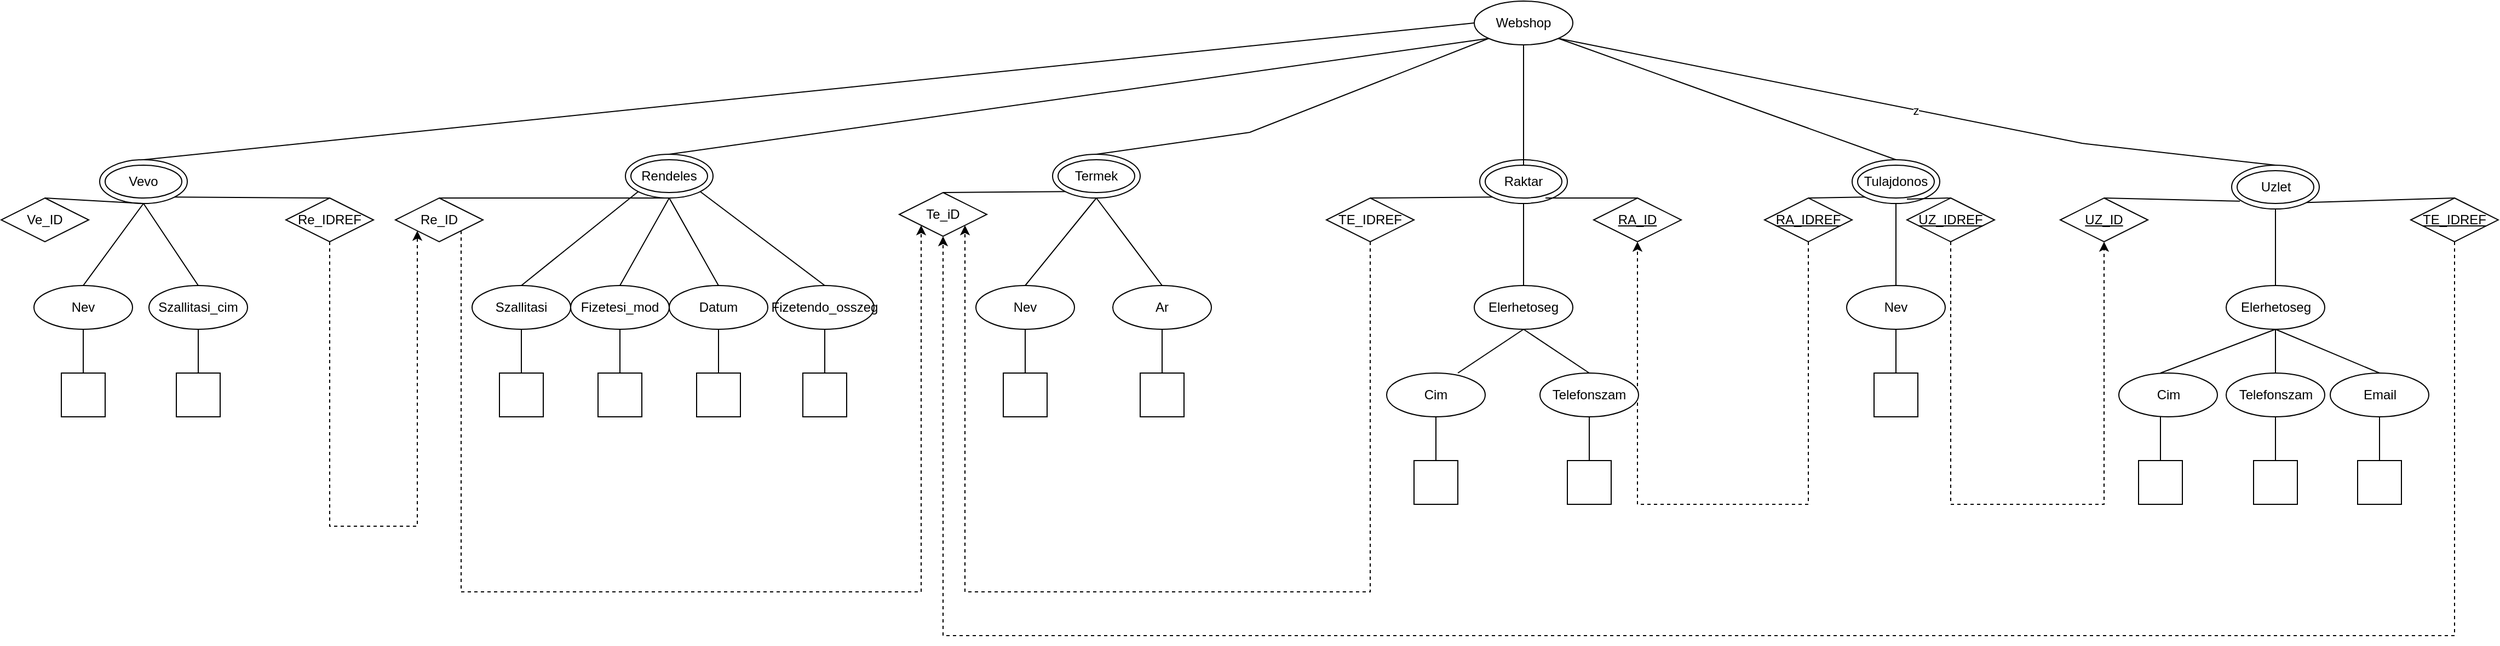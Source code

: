 <mxfile version="25.0.1">
  <diagram name="1 oldal" id="Tv3U_4zWf-zGqZZfBCC-">
    <mxGraphModel dx="2390" dy="1273" grid="0" gridSize="10" guides="1" tooltips="1" connect="1" arrows="1" fold="1" page="0" pageScale="1" pageWidth="827" pageHeight="1169" math="0" shadow="0">
      <root>
        <mxCell id="0" />
        <mxCell id="1" parent="0" />
        <mxCell id="eM4n2VtfUnzgoVNrNUNg-344" value="Webshop" style="ellipse;whiteSpace=wrap;html=1;" vertex="1" parent="1">
          <mxGeometry x="1465" y="20" width="90" height="40" as="geometry" />
        </mxCell>
        <mxCell id="eM4n2VtfUnzgoVNrNUNg-345" value="" style="ellipse;whiteSpace=wrap;html=1;" vertex="1" parent="1">
          <mxGeometry x="690" y="160" width="80" height="40" as="geometry" />
        </mxCell>
        <mxCell id="eM4n2VtfUnzgoVNrNUNg-346" value="" style="ellipse;whiteSpace=wrap;html=1;" vertex="1" parent="1">
          <mxGeometry x="1080" y="160" width="80" height="40" as="geometry" />
        </mxCell>
        <mxCell id="eM4n2VtfUnzgoVNrNUNg-347" value="" style="ellipse;whiteSpace=wrap;html=1;" vertex="1" parent="1">
          <mxGeometry x="1810" y="165" width="80" height="40" as="geometry" />
        </mxCell>
        <mxCell id="eM4n2VtfUnzgoVNrNUNg-348" value="" style="ellipse;whiteSpace=wrap;html=1;" vertex="1" parent="1">
          <mxGeometry x="2156.5" y="170" width="80" height="40" as="geometry" />
        </mxCell>
        <mxCell id="eM4n2VtfUnzgoVNrNUNg-350" value="" style="ellipse;whiteSpace=wrap;html=1;" vertex="1" parent="1">
          <mxGeometry x="210" y="165" width="80" height="40" as="geometry" />
        </mxCell>
        <mxCell id="eM4n2VtfUnzgoVNrNUNg-351" value="" style="endArrow=none;html=1;rounded=0;entryX=0;entryY=1;entryDx=0;entryDy=0;exitX=0.5;exitY=0;exitDx=0;exitDy=0;" edge="1" parent="1" source="eM4n2VtfUnzgoVNrNUNg-345" target="eM4n2VtfUnzgoVNrNUNg-344">
          <mxGeometry width="50" height="50" relative="1" as="geometry">
            <mxPoint x="1565" y="250" as="sourcePoint" />
            <mxPoint x="1615" y="200" as="targetPoint" />
          </mxGeometry>
        </mxCell>
        <mxCell id="eM4n2VtfUnzgoVNrNUNg-352" value="" style="endArrow=none;html=1;rounded=0;entryX=0;entryY=1;entryDx=0;entryDy=0;exitX=0.5;exitY=0;exitDx=0;exitDy=0;" edge="1" parent="1" source="eM4n2VtfUnzgoVNrNUNg-346" target="eM4n2VtfUnzgoVNrNUNg-344">
          <mxGeometry width="50" height="50" relative="1" as="geometry">
            <mxPoint x="1020" y="170" as="sourcePoint" />
            <mxPoint x="1475" y="50.0" as="targetPoint" />
            <Array as="points">
              <mxPoint x="1260" y="140" />
            </Array>
          </mxGeometry>
        </mxCell>
        <mxCell id="eM4n2VtfUnzgoVNrNUNg-353" value="" style="endArrow=none;html=1;rounded=0;entryX=1;entryY=1;entryDx=0;entryDy=0;exitX=0.5;exitY=0;exitDx=0;exitDy=0;" edge="1" parent="1" source="eM4n2VtfUnzgoVNrNUNg-347" target="eM4n2VtfUnzgoVNrNUNg-344">
          <mxGeometry width="50" height="50" relative="1" as="geometry">
            <mxPoint x="1220" y="170" as="sourcePoint" />
            <mxPoint x="1520" y="70.0" as="targetPoint" />
          </mxGeometry>
        </mxCell>
        <mxCell id="eM4n2VtfUnzgoVNrNUNg-354" value="z" style="endArrow=none;html=1;rounded=0;exitX=0.5;exitY=0;exitDx=0;exitDy=0;entryX=1;entryY=1;entryDx=0;entryDy=0;" edge="1" parent="1" source="eM4n2VtfUnzgoVNrNUNg-348" target="eM4n2VtfUnzgoVNrNUNg-344">
          <mxGeometry width="50" height="50" relative="1" as="geometry">
            <mxPoint x="1420" y="170" as="sourcePoint" />
            <mxPoint x="1510" y="60" as="targetPoint" />
            <Array as="points">
              <mxPoint x="2020" y="150" />
            </Array>
          </mxGeometry>
        </mxCell>
        <mxCell id="eM4n2VtfUnzgoVNrNUNg-356" value="" style="endArrow=none;html=1;rounded=0;entryX=0;entryY=0.5;entryDx=0;entryDy=0;exitX=0.5;exitY=0;exitDx=0;exitDy=0;" edge="1" parent="1" source="eM4n2VtfUnzgoVNrNUNg-350" target="eM4n2VtfUnzgoVNrNUNg-344">
          <mxGeometry width="50" height="50" relative="1" as="geometry">
            <mxPoint x="1020" y="170" as="sourcePoint" />
            <mxPoint x="1475" y="50.0" as="targetPoint" />
          </mxGeometry>
        </mxCell>
        <mxCell id="eM4n2VtfUnzgoVNrNUNg-357" value="Rendeles" style="ellipse;whiteSpace=wrap;html=1;" vertex="1" parent="1">
          <mxGeometry x="695" y="165" width="70" height="30" as="geometry" />
        </mxCell>
        <mxCell id="eM4n2VtfUnzgoVNrNUNg-358" value="Termek" style="ellipse;whiteSpace=wrap;html=1;" vertex="1" parent="1">
          <mxGeometry x="1085" y="165" width="70" height="30" as="geometry" />
        </mxCell>
        <mxCell id="eM4n2VtfUnzgoVNrNUNg-359" value="Tulajdonos" style="ellipse;whiteSpace=wrap;html=1;" vertex="1" parent="1">
          <mxGeometry x="1815" y="170" width="70" height="30" as="geometry" />
        </mxCell>
        <mxCell id="eM4n2VtfUnzgoVNrNUNg-360" value="Uzlet" style="ellipse;whiteSpace=wrap;html=1;" vertex="1" parent="1">
          <mxGeometry x="2161.5" y="175" width="70" height="30" as="geometry" />
        </mxCell>
        <mxCell id="eM4n2VtfUnzgoVNrNUNg-362" value="Vevo" style="ellipse;whiteSpace=wrap;html=1;" vertex="1" parent="1">
          <mxGeometry x="215" y="170" width="70" height="30" as="geometry" />
        </mxCell>
        <mxCell id="eM4n2VtfUnzgoVNrNUNg-363" value="Datum" style="ellipse;whiteSpace=wrap;html=1;" vertex="1" parent="1">
          <mxGeometry x="730" y="280" width="90" height="40" as="geometry" />
        </mxCell>
        <mxCell id="eM4n2VtfUnzgoVNrNUNg-366" value="Nev" style="ellipse;whiteSpace=wrap;html=1;" vertex="1" parent="1">
          <mxGeometry x="1805" y="280" width="90" height="40" as="geometry" />
        </mxCell>
        <mxCell id="eM4n2VtfUnzgoVNrNUNg-367" value="Nev" style="ellipse;whiteSpace=wrap;html=1;" vertex="1" parent="1">
          <mxGeometry x="1010" y="280" width="90" height="40" as="geometry" />
        </mxCell>
        <mxCell id="eM4n2VtfUnzgoVNrNUNg-521" style="edgeStyle=orthogonalEdgeStyle;rounded=0;orthogonalLoop=1;jettySize=auto;html=1;exitX=0.5;exitY=1;exitDx=0;exitDy=0;entryX=0.5;entryY=1;entryDx=0;entryDy=0;dashed=1;" edge="1" parent="1" source="eM4n2VtfUnzgoVNrNUNg-371" target="eM4n2VtfUnzgoVNrNUNg-516">
          <mxGeometry relative="1" as="geometry">
            <Array as="points">
              <mxPoint x="1770" y="480" />
              <mxPoint x="1614" y="480" />
            </Array>
          </mxGeometry>
        </mxCell>
        <mxCell id="eM4n2VtfUnzgoVNrNUNg-371" value="RA_IDREF" style="rhombus;whiteSpace=wrap;html=1;fontStyle=4" vertex="1" parent="1">
          <mxGeometry x="1730" y="200" width="80" height="40" as="geometry" />
        </mxCell>
        <mxCell id="eM4n2VtfUnzgoVNrNUNg-374" value="Te_iD" style="rhombus;whiteSpace=wrap;html=1;" vertex="1" parent="1">
          <mxGeometry x="940" y="195" width="80" height="40" as="geometry" />
        </mxCell>
        <mxCell id="eM4n2VtfUnzgoVNrNUNg-377" value="Nev" style="ellipse;whiteSpace=wrap;html=1;" vertex="1" parent="1">
          <mxGeometry x="150" y="280" width="90" height="40" as="geometry" />
        </mxCell>
        <mxCell id="eM4n2VtfUnzgoVNrNUNg-378" value="Szallitasi_cim" style="ellipse;whiteSpace=wrap;html=1;" vertex="1" parent="1">
          <mxGeometry x="255" y="280" width="90" height="40" as="geometry" />
        </mxCell>
        <mxCell id="eM4n2VtfUnzgoVNrNUNg-382" value="" style="endArrow=none;html=1;rounded=0;comic=0;sketch=0;strokeColor=default;jumpStyle=none;entryX=0.5;entryY=1;entryDx=0;entryDy=0;exitX=0.5;exitY=0;exitDx=0;exitDy=0;" edge="1" parent="1" source="eM4n2VtfUnzgoVNrNUNg-363" target="eM4n2VtfUnzgoVNrNUNg-345">
          <mxGeometry width="50" height="50" relative="1" as="geometry">
            <mxPoint x="1485" y="497.5" as="sourcePoint" />
            <mxPoint x="1535" y="447.5" as="targetPoint" />
          </mxGeometry>
        </mxCell>
        <mxCell id="eM4n2VtfUnzgoVNrNUNg-383" value="" style="endArrow=none;html=1;rounded=0;comic=0;sketch=0;strokeColor=default;jumpStyle=none;entryX=0.5;entryY=1;entryDx=0;entryDy=0;exitX=0.5;exitY=0;exitDx=0;exitDy=0;" edge="1" parent="1" source="eM4n2VtfUnzgoVNrNUNg-367" target="eM4n2VtfUnzgoVNrNUNg-346">
          <mxGeometry width="50" height="50" relative="1" as="geometry">
            <mxPoint x="1550" y="490" as="sourcePoint" />
            <mxPoint x="1600" y="440" as="targetPoint" />
          </mxGeometry>
        </mxCell>
        <mxCell id="eM4n2VtfUnzgoVNrNUNg-384" value="" style="endArrow=none;html=1;rounded=0;comic=0;sketch=0;strokeColor=default;jumpStyle=none;entryX=0.5;entryY=1;entryDx=0;entryDy=0;exitX=0.5;exitY=0;exitDx=0;exitDy=0;" edge="1" parent="1" source="eM4n2VtfUnzgoVNrNUNg-366" target="eM4n2VtfUnzgoVNrNUNg-347">
          <mxGeometry width="50" height="50" relative="1" as="geometry">
            <mxPoint x="1965" y="490" as="sourcePoint" />
            <mxPoint x="2015" y="440" as="targetPoint" />
          </mxGeometry>
        </mxCell>
        <mxCell id="eM4n2VtfUnzgoVNrNUNg-391" value="" style="endArrow=none;html=1;rounded=0;comic=0;sketch=0;strokeColor=default;jumpStyle=none;exitX=0.5;exitY=0;exitDx=0;exitDy=0;entryX=0.5;entryY=1;entryDx=0;entryDy=0;" edge="1" parent="1" source="eM4n2VtfUnzgoVNrNUNg-377" target="eM4n2VtfUnzgoVNrNUNg-350">
          <mxGeometry width="50" height="50" relative="1" as="geometry">
            <mxPoint x="-235" y="317.5" as="sourcePoint" />
            <mxPoint x="-210" y="237.5" as="targetPoint" />
          </mxGeometry>
        </mxCell>
        <mxCell id="eM4n2VtfUnzgoVNrNUNg-392" value="" style="endArrow=none;html=1;rounded=0;comic=0;sketch=0;strokeColor=default;jumpStyle=none;exitX=0.5;exitY=0;exitDx=0;exitDy=0;entryX=0.5;entryY=1;entryDx=0;entryDy=0;" edge="1" parent="1" source="eM4n2VtfUnzgoVNrNUNg-378" target="eM4n2VtfUnzgoVNrNUNg-350">
          <mxGeometry width="50" height="50" relative="1" as="geometry">
            <mxPoint x="-225" y="327.5" as="sourcePoint" />
            <mxPoint x="310" y="137.5" as="targetPoint" />
          </mxGeometry>
        </mxCell>
        <mxCell id="eM4n2VtfUnzgoVNrNUNg-403" value="" style="endArrow=none;html=1;rounded=0;comic=0;sketch=0;strokeColor=default;jumpStyle=none;entryX=0;entryY=1;entryDx=0;entryDy=0;exitX=0.5;exitY=0;exitDx=0;exitDy=0;" edge="1" parent="1" source="eM4n2VtfUnzgoVNrNUNg-371" target="eM4n2VtfUnzgoVNrNUNg-347">
          <mxGeometry width="50" height="50" relative="1" as="geometry">
            <mxPoint x="1815" y="170" as="sourcePoint" />
            <mxPoint x="1735" y="210" as="targetPoint" />
          </mxGeometry>
        </mxCell>
        <mxCell id="eM4n2VtfUnzgoVNrNUNg-404" value="" style="endArrow=none;html=1;rounded=0;comic=0;sketch=0;strokeColor=default;jumpStyle=none;exitX=0.5;exitY=0;exitDx=0;exitDy=0;entryX=0.037;entryY=0.931;entryDx=0;entryDy=0;entryPerimeter=0;" edge="1" parent="1" source="eM4n2VtfUnzgoVNrNUNg-496" target="eM4n2VtfUnzgoVNrNUNg-360">
          <mxGeometry width="50" height="50" relative="1" as="geometry">
            <mxPoint x="2140" y="240" as="sourcePoint" />
            <mxPoint x="1800" y="247.5" as="targetPoint" />
          </mxGeometry>
        </mxCell>
        <mxCell id="eM4n2VtfUnzgoVNrNUNg-513" style="edgeStyle=orthogonalEdgeStyle;rounded=0;orthogonalLoop=1;jettySize=auto;html=1;exitX=0.5;exitY=1;exitDx=0;exitDy=0;entryX=0;entryY=1;entryDx=0;entryDy=0;dashed=1;" edge="1" parent="1" source="eM4n2VtfUnzgoVNrNUNg-407" target="eM4n2VtfUnzgoVNrNUNg-512">
          <mxGeometry relative="1" as="geometry">
            <Array as="points">
              <mxPoint x="420" y="500" />
              <mxPoint x="500" y="500" />
            </Array>
          </mxGeometry>
        </mxCell>
        <mxCell id="eM4n2VtfUnzgoVNrNUNg-407" value="Re_IDREF" style="rhombus;whiteSpace=wrap;html=1;" vertex="1" parent="1">
          <mxGeometry x="380" y="200" width="80" height="40" as="geometry" />
        </mxCell>
        <mxCell id="eM4n2VtfUnzgoVNrNUNg-408" value="" style="endArrow=none;html=1;rounded=0;comic=0;sketch=0;strokeColor=default;jumpStyle=none;entryX=0.5;entryY=0;entryDx=0;entryDy=0;exitX=0;exitY=1;exitDx=0;exitDy=0;" edge="1" parent="1" source="eM4n2VtfUnzgoVNrNUNg-346" target="eM4n2VtfUnzgoVNrNUNg-374">
          <mxGeometry width="50" height="50" relative="1" as="geometry">
            <mxPoint x="1130" y="220" as="sourcePoint" />
            <mxPoint x="1160" y="210" as="targetPoint" />
          </mxGeometry>
        </mxCell>
        <mxCell id="eM4n2VtfUnzgoVNrNUNg-409" value="" style="endArrow=none;html=1;rounded=0;comic=0;sketch=0;strokeColor=default;jumpStyle=none;entryX=1;entryY=1;entryDx=0;entryDy=0;exitX=0.5;exitY=0;exitDx=0;exitDy=0;" edge="1" parent="1" source="eM4n2VtfUnzgoVNrNUNg-407" target="eM4n2VtfUnzgoVNrNUNg-350">
          <mxGeometry width="50" height="50" relative="1" as="geometry">
            <mxPoint x="330" y="367.5" as="sourcePoint" />
            <mxPoint x="-830" y="377.5" as="targetPoint" />
          </mxGeometry>
        </mxCell>
        <mxCell id="eM4n2VtfUnzgoVNrNUNg-414" value="" style="endArrow=none;html=1;rounded=0;entryX=0.5;entryY=1;entryDx=0;entryDy=0;exitX=0.5;exitY=0;exitDx=0;exitDy=0;" edge="1" parent="1" source="eM4n2VtfUnzgoVNrNUNg-415" target="eM4n2VtfUnzgoVNrNUNg-377">
          <mxGeometry width="50" height="50" relative="1" as="geometry">
            <mxPoint x="150" y="327.5" as="sourcePoint" />
            <mxPoint x="180" y="317.5" as="targetPoint" />
          </mxGeometry>
        </mxCell>
        <mxCell id="eM4n2VtfUnzgoVNrNUNg-415" value="" style="whiteSpace=wrap;html=1;aspect=fixed;" vertex="1" parent="1">
          <mxGeometry x="175" y="360" width="40" height="40" as="geometry" />
        </mxCell>
        <mxCell id="eM4n2VtfUnzgoVNrNUNg-418" value="" style="endArrow=none;html=1;rounded=0;entryX=0.5;entryY=1;entryDx=0;entryDy=0;exitX=0.5;exitY=0;exitDx=0;exitDy=0;" edge="1" parent="1" source="eM4n2VtfUnzgoVNrNUNg-419" target="eM4n2VtfUnzgoVNrNUNg-378">
          <mxGeometry width="50" height="50" relative="1" as="geometry">
            <mxPoint x="355" y="337.5" as="sourcePoint" />
            <mxPoint x="380" y="317.5" as="targetPoint" />
          </mxGeometry>
        </mxCell>
        <mxCell id="eM4n2VtfUnzgoVNrNUNg-419" value="" style="whiteSpace=wrap;html=1;aspect=fixed;" vertex="1" parent="1">
          <mxGeometry x="280" y="360" width="40" height="40" as="geometry" />
        </mxCell>
        <mxCell id="eM4n2VtfUnzgoVNrNUNg-420" value="" style="endArrow=none;html=1;rounded=0;entryX=0.5;entryY=1;entryDx=0;entryDy=0;exitX=0.5;exitY=0;exitDx=0;exitDy=0;" edge="1" parent="1" source="eM4n2VtfUnzgoVNrNUNg-421" target="eM4n2VtfUnzgoVNrNUNg-363">
          <mxGeometry width="50" height="50" relative="1" as="geometry">
            <mxPoint x="715" y="382.5" as="sourcePoint" />
            <mxPoint x="740" y="362.5" as="targetPoint" />
          </mxGeometry>
        </mxCell>
        <mxCell id="eM4n2VtfUnzgoVNrNUNg-421" value="" style="whiteSpace=wrap;html=1;aspect=fixed;" vertex="1" parent="1">
          <mxGeometry x="755" y="360" width="40" height="40" as="geometry" />
        </mxCell>
        <mxCell id="eM4n2VtfUnzgoVNrNUNg-422" value="" style="endArrow=none;html=1;rounded=0;entryX=0.5;entryY=1;entryDx=0;entryDy=0;exitX=0.5;exitY=0;exitDx=0;exitDy=0;" edge="1" parent="1" source="eM4n2VtfUnzgoVNrNUNg-423" target="eM4n2VtfUnzgoVNrNUNg-367">
          <mxGeometry width="50" height="50" relative="1" as="geometry">
            <mxPoint x="1035" y="395" as="sourcePoint" />
            <mxPoint x="1060" y="375" as="targetPoint" />
          </mxGeometry>
        </mxCell>
        <mxCell id="eM4n2VtfUnzgoVNrNUNg-423" value="" style="whiteSpace=wrap;html=1;aspect=fixed;" vertex="1" parent="1">
          <mxGeometry x="1035" y="360" width="40" height="40" as="geometry" />
        </mxCell>
        <mxCell id="eM4n2VtfUnzgoVNrNUNg-424" value="" style="endArrow=none;html=1;rounded=0;entryX=0.5;entryY=1;entryDx=0;entryDy=0;exitX=0.5;exitY=0;exitDx=0;exitDy=0;" edge="1" parent="1" source="eM4n2VtfUnzgoVNrNUNg-425" target="eM4n2VtfUnzgoVNrNUNg-366">
          <mxGeometry width="50" height="50" relative="1" as="geometry">
            <mxPoint x="1840" y="407.5" as="sourcePoint" />
            <mxPoint x="1865" y="387.5" as="targetPoint" />
          </mxGeometry>
        </mxCell>
        <mxCell id="eM4n2VtfUnzgoVNrNUNg-425" value="" style="whiteSpace=wrap;html=1;aspect=fixed;" vertex="1" parent="1">
          <mxGeometry x="1830" y="360" width="40" height="40" as="geometry" />
        </mxCell>
        <mxCell id="eM4n2VtfUnzgoVNrNUNg-442" value="" style="ellipse;whiteSpace=wrap;html=1;" vertex="1" parent="1">
          <mxGeometry x="1470" y="165" width="80" height="40" as="geometry" />
        </mxCell>
        <mxCell id="eM4n2VtfUnzgoVNrNUNg-443" value="Raktar" style="ellipse;whiteSpace=wrap;html=1;" vertex="1" parent="1">
          <mxGeometry x="1475" y="170" width="70" height="30" as="geometry" />
        </mxCell>
        <mxCell id="eM4n2VtfUnzgoVNrNUNg-531" style="edgeStyle=orthogonalEdgeStyle;rounded=0;orthogonalLoop=1;jettySize=auto;html=1;exitX=0.5;exitY=1;exitDx=0;exitDy=0;entryX=1;entryY=1;entryDx=0;entryDy=0;dashed=1;" edge="1" parent="1" source="eM4n2VtfUnzgoVNrNUNg-445" target="eM4n2VtfUnzgoVNrNUNg-374">
          <mxGeometry relative="1" as="geometry">
            <Array as="points">
              <mxPoint x="1370" y="560" />
              <mxPoint x="1000" y="560" />
            </Array>
          </mxGeometry>
        </mxCell>
        <mxCell id="eM4n2VtfUnzgoVNrNUNg-445" value="TE_IDREF" style="rhombus;whiteSpace=wrap;html=1;" vertex="1" parent="1">
          <mxGeometry x="1330" y="200" width="80" height="40" as="geometry" />
        </mxCell>
        <mxCell id="eM4n2VtfUnzgoVNrNUNg-446" value="" style="endArrow=none;html=1;rounded=0;entryX=0.786;entryY=1;entryDx=0;entryDy=0;exitX=0.5;exitY=0;exitDx=0;exitDy=0;exitPerimeter=0;entryPerimeter=0;" edge="1" parent="1" source="eM4n2VtfUnzgoVNrNUNg-516" target="eM4n2VtfUnzgoVNrNUNg-443">
          <mxGeometry width="50" height="50" relative="1" as="geometry">
            <mxPoint x="1614" y="195" as="sourcePoint" />
            <mxPoint x="1430" y="422.5" as="targetPoint" />
          </mxGeometry>
        </mxCell>
        <mxCell id="eM4n2VtfUnzgoVNrNUNg-447" value="" style="endArrow=none;html=1;rounded=0;entryX=0;entryY=1;entryDx=0;entryDy=0;exitX=0.5;exitY=0;exitDx=0;exitDy=0;" edge="1" parent="1" source="eM4n2VtfUnzgoVNrNUNg-445" target="eM4n2VtfUnzgoVNrNUNg-442">
          <mxGeometry width="50" height="50" relative="1" as="geometry">
            <mxPoint x="1380" y="472.5" as="sourcePoint" />
            <mxPoint x="1430" y="422.5" as="targetPoint" />
          </mxGeometry>
        </mxCell>
        <mxCell id="eM4n2VtfUnzgoVNrNUNg-448" value="" style="endArrow=none;html=1;rounded=0;entryX=0.5;entryY=1;entryDx=0;entryDy=0;exitX=0.5;exitY=0;exitDx=0;exitDy=0;" edge="1" parent="1" source="eM4n2VtfUnzgoVNrNUNg-443" target="eM4n2VtfUnzgoVNrNUNg-344">
          <mxGeometry width="50" height="50" relative="1" as="geometry">
            <mxPoint x="1380" y="470" as="sourcePoint" />
            <mxPoint x="1430" y="420" as="targetPoint" />
          </mxGeometry>
        </mxCell>
        <mxCell id="eM4n2VtfUnzgoVNrNUNg-458" value="Fizetesi_mod" style="ellipse;whiteSpace=wrap;html=1;" vertex="1" parent="1">
          <mxGeometry x="640" y="280" width="90" height="40" as="geometry" />
        </mxCell>
        <mxCell id="eM4n2VtfUnzgoVNrNUNg-459" value="" style="endArrow=none;html=1;rounded=0;entryX=0.5;entryY=1;entryDx=0;entryDy=0;exitX=0.5;exitY=0;exitDx=0;exitDy=0;" edge="1" source="eM4n2VtfUnzgoVNrNUNg-460" target="eM4n2VtfUnzgoVNrNUNg-458" parent="1">
          <mxGeometry width="50" height="50" relative="1" as="geometry">
            <mxPoint x="615" y="365" as="sourcePoint" />
            <mxPoint x="640" y="345" as="targetPoint" />
          </mxGeometry>
        </mxCell>
        <mxCell id="eM4n2VtfUnzgoVNrNUNg-460" value="" style="whiteSpace=wrap;html=1;aspect=fixed;" vertex="1" parent="1">
          <mxGeometry x="665" y="360" width="40" height="40" as="geometry" />
        </mxCell>
        <mxCell id="eM4n2VtfUnzgoVNrNUNg-462" value="" style="endArrow=none;html=1;rounded=0;entryX=0.5;entryY=1;entryDx=0;entryDy=0;exitX=0.5;exitY=0;exitDx=0;exitDy=0;" edge="1" source="eM4n2VtfUnzgoVNrNUNg-463" target="eM4n2VtfUnzgoVNrNUNg-464" parent="1">
          <mxGeometry width="50" height="50" relative="1" as="geometry">
            <mxPoint x="1190" y="390" as="sourcePoint" />
            <mxPoint x="1215" y="370" as="targetPoint" />
          </mxGeometry>
        </mxCell>
        <mxCell id="eM4n2VtfUnzgoVNrNUNg-501" style="edgeStyle=orthogonalEdgeStyle;rounded=0;orthogonalLoop=1;jettySize=auto;html=1;exitX=0.5;exitY=1;exitDx=0;exitDy=0;" edge="1" parent="1" source="eM4n2VtfUnzgoVNrNUNg-463">
          <mxGeometry relative="1" as="geometry">
            <mxPoint x="1180" y="390" as="targetPoint" />
          </mxGeometry>
        </mxCell>
        <mxCell id="eM4n2VtfUnzgoVNrNUNg-463" value="" style="whiteSpace=wrap;html=1;aspect=fixed;" vertex="1" parent="1">
          <mxGeometry x="1160" y="360" width="40" height="40" as="geometry" />
        </mxCell>
        <mxCell id="eM4n2VtfUnzgoVNrNUNg-464" value="Ar" style="ellipse;whiteSpace=wrap;html=1;" vertex="1" parent="1">
          <mxGeometry x="1135" y="280" width="90" height="40" as="geometry" />
        </mxCell>
        <mxCell id="eM4n2VtfUnzgoVNrNUNg-465" value="Szallitasi" style="ellipse;whiteSpace=wrap;html=1;" vertex="1" parent="1">
          <mxGeometry x="550" y="280" width="90" height="40" as="geometry" />
        </mxCell>
        <mxCell id="eM4n2VtfUnzgoVNrNUNg-466" value="" style="endArrow=none;html=1;rounded=0;entryX=0.5;entryY=1;entryDx=0;entryDy=0;exitX=0.5;exitY=0;exitDx=0;exitDy=0;" edge="1" source="eM4n2VtfUnzgoVNrNUNg-467" target="eM4n2VtfUnzgoVNrNUNg-465" parent="1">
          <mxGeometry width="50" height="50" relative="1" as="geometry">
            <mxPoint x="515" y="375" as="sourcePoint" />
            <mxPoint x="540" y="355" as="targetPoint" />
          </mxGeometry>
        </mxCell>
        <mxCell id="eM4n2VtfUnzgoVNrNUNg-467" value="" style="whiteSpace=wrap;html=1;aspect=fixed;" vertex="1" parent="1">
          <mxGeometry x="575" y="360" width="40" height="40" as="geometry" />
        </mxCell>
        <mxCell id="eM4n2VtfUnzgoVNrNUNg-468" value="Fizetendo_osszeg" style="ellipse;whiteSpace=wrap;html=1;" vertex="1" parent="1">
          <mxGeometry x="827" y="280" width="90" height="40" as="geometry" />
        </mxCell>
        <mxCell id="eM4n2VtfUnzgoVNrNUNg-469" value="" style="endArrow=none;html=1;rounded=0;entryX=0.5;entryY=1;entryDx=0;entryDy=0;exitX=0.5;exitY=0;exitDx=0;exitDy=0;" edge="1" source="eM4n2VtfUnzgoVNrNUNg-470" target="eM4n2VtfUnzgoVNrNUNg-468" parent="1">
          <mxGeometry width="50" height="50" relative="1" as="geometry">
            <mxPoint x="635" y="185" as="sourcePoint" />
            <mxPoint x="660" y="165" as="targetPoint" />
          </mxGeometry>
        </mxCell>
        <mxCell id="eM4n2VtfUnzgoVNrNUNg-470" value="" style="whiteSpace=wrap;html=1;aspect=fixed;" vertex="1" parent="1">
          <mxGeometry x="852" y="360" width="40" height="40" as="geometry" />
        </mxCell>
        <mxCell id="eM4n2VtfUnzgoVNrNUNg-474" value="" style="whiteSpace=wrap;html=1;aspect=fixed;" vertex="1" parent="1">
          <mxGeometry x="1410" y="440" width="40" height="40" as="geometry" />
        </mxCell>
        <mxCell id="eM4n2VtfUnzgoVNrNUNg-475" value="Cim" style="ellipse;whiteSpace=wrap;html=1;" vertex="1" parent="1">
          <mxGeometry x="1385" y="360" width="90" height="40" as="geometry" />
        </mxCell>
        <mxCell id="eM4n2VtfUnzgoVNrNUNg-476" value="" style="endArrow=none;html=1;rounded=0;comic=0;sketch=0;strokeColor=default;jumpStyle=none;exitX=0.5;exitY=0;exitDx=0;exitDy=0;entryX=0.5;entryY=1;entryDx=0;entryDy=0;" edge="1" target="eM4n2VtfUnzgoVNrNUNg-477" parent="1">
          <mxGeometry width="50" height="50" relative="1" as="geometry">
            <mxPoint x="1450" y="360" as="sourcePoint" />
            <mxPoint x="1587.5" y="460" as="targetPoint" />
          </mxGeometry>
        </mxCell>
        <mxCell id="eM4n2VtfUnzgoVNrNUNg-477" value="Elerhetoseg" style="ellipse;whiteSpace=wrap;html=1;" vertex="1" parent="1">
          <mxGeometry x="1465" y="280" width="90" height="40" as="geometry" />
        </mxCell>
        <mxCell id="eM4n2VtfUnzgoVNrNUNg-478" value="Telefonszam" style="ellipse;whiteSpace=wrap;html=1;" vertex="1" parent="1">
          <mxGeometry x="1525" y="360" width="90" height="40" as="geometry" />
        </mxCell>
        <mxCell id="eM4n2VtfUnzgoVNrNUNg-479" value="" style="whiteSpace=wrap;html=1;aspect=fixed;" vertex="1" parent="1">
          <mxGeometry x="1550" y="440" width="40" height="40" as="geometry" />
        </mxCell>
        <mxCell id="eM4n2VtfUnzgoVNrNUNg-481" value="" style="endArrow=none;html=1;rounded=0;entryX=0.5;entryY=1;entryDx=0;entryDy=0;exitX=0.5;exitY=0;exitDx=0;exitDy=0;" edge="1" parent="1" source="eM4n2VtfUnzgoVNrNUNg-479" target="eM4n2VtfUnzgoVNrNUNg-478">
          <mxGeometry width="50" height="50" relative="1" as="geometry">
            <mxPoint x="1510" y="420" as="sourcePoint" />
            <mxPoint x="1510" y="380" as="targetPoint" />
          </mxGeometry>
        </mxCell>
        <mxCell id="eM4n2VtfUnzgoVNrNUNg-484" value="Elerhetoseg" style="ellipse;whiteSpace=wrap;html=1;" vertex="1" parent="1">
          <mxGeometry x="2151.5" y="280" width="90" height="40" as="geometry" />
        </mxCell>
        <mxCell id="eM4n2VtfUnzgoVNrNUNg-485" value="" style="endArrow=none;html=1;rounded=0;comic=0;sketch=0;strokeColor=default;jumpStyle=none;exitX=0.5;exitY=0;exitDx=0;exitDy=0;entryX=0.5;entryY=1;entryDx=0;entryDy=0;" edge="1" target="eM4n2VtfUnzgoVNrNUNg-484" parent="1">
          <mxGeometry width="50" height="50" relative="1" as="geometry">
            <mxPoint x="2091.5" y="360" as="sourcePoint" />
            <mxPoint x="2206.5" y="520" as="targetPoint" />
          </mxGeometry>
        </mxCell>
        <mxCell id="eM4n2VtfUnzgoVNrNUNg-486" value="Cim" style="ellipse;whiteSpace=wrap;html=1;" vertex="1" parent="1">
          <mxGeometry x="2053.5" y="360" width="90" height="40" as="geometry" />
        </mxCell>
        <mxCell id="eM4n2VtfUnzgoVNrNUNg-487" value="" style="whiteSpace=wrap;html=1;aspect=fixed;" vertex="1" parent="1">
          <mxGeometry x="2071.5" y="440" width="40" height="40" as="geometry" />
        </mxCell>
        <mxCell id="eM4n2VtfUnzgoVNrNUNg-489" value="" style="endArrow=none;html=1;rounded=0;entryX=0.5;entryY=0;entryDx=0;entryDy=0;exitX=0.5;exitY=1;exitDx=0;exitDy=0;" edge="1" parent="1" target="eM4n2VtfUnzgoVNrNUNg-487">
          <mxGeometry width="50" height="50" relative="1" as="geometry">
            <mxPoint x="2091.5" y="400" as="sourcePoint" />
            <mxPoint x="2211.5" y="190" as="targetPoint" />
          </mxGeometry>
        </mxCell>
        <mxCell id="eM4n2VtfUnzgoVNrNUNg-490" value="" style="whiteSpace=wrap;html=1;aspect=fixed;" vertex="1" parent="1">
          <mxGeometry x="2176.5" y="440" width="40" height="40" as="geometry" />
        </mxCell>
        <mxCell id="eM4n2VtfUnzgoVNrNUNg-491" value="" style="endArrow=none;html=1;rounded=0;entryX=0.5;entryY=0;entryDx=0;entryDy=0;exitX=0.5;exitY=1;exitDx=0;exitDy=0;" edge="1" source="eM4n2VtfUnzgoVNrNUNg-492" target="eM4n2VtfUnzgoVNrNUNg-490" parent="1">
          <mxGeometry width="50" height="50" relative="1" as="geometry">
            <mxPoint x="2266.5" y="240" as="sourcePoint" />
            <mxPoint x="2316.5" y="190" as="targetPoint" />
          </mxGeometry>
        </mxCell>
        <mxCell id="eM4n2VtfUnzgoVNrNUNg-492" value="Telefonszam" style="ellipse;whiteSpace=wrap;html=1;" vertex="1" parent="1">
          <mxGeometry x="2151.5" y="360" width="90" height="40" as="geometry" />
        </mxCell>
        <mxCell id="eM4n2VtfUnzgoVNrNUNg-493" value="" style="whiteSpace=wrap;html=1;aspect=fixed;" vertex="1" parent="1">
          <mxGeometry x="2271.5" y="440" width="40" height="40" as="geometry" />
        </mxCell>
        <mxCell id="eM4n2VtfUnzgoVNrNUNg-494" value="" style="endArrow=none;html=1;rounded=0;entryX=0.5;entryY=0;entryDx=0;entryDy=0;exitX=0.5;exitY=1;exitDx=0;exitDy=0;" edge="1" source="eM4n2VtfUnzgoVNrNUNg-495" target="eM4n2VtfUnzgoVNrNUNg-493" parent="1">
          <mxGeometry width="50" height="50" relative="1" as="geometry">
            <mxPoint x="2366.5" y="240" as="sourcePoint" />
            <mxPoint x="2416.5" y="190" as="targetPoint" />
          </mxGeometry>
        </mxCell>
        <mxCell id="eM4n2VtfUnzgoVNrNUNg-495" value="Email" style="ellipse;whiteSpace=wrap;html=1;" vertex="1" parent="1">
          <mxGeometry x="2246.5" y="360" width="90" height="40" as="geometry" />
        </mxCell>
        <mxCell id="eM4n2VtfUnzgoVNrNUNg-496" value="UZ_ID" style="rhombus;whiteSpace=wrap;html=1;fontStyle=4" vertex="1" parent="1">
          <mxGeometry x="2000" y="200" width="80" height="40" as="geometry" />
        </mxCell>
        <mxCell id="eM4n2VtfUnzgoVNrNUNg-497" value="" style="endArrow=none;html=1;rounded=0;entryX=0.5;entryY=0;entryDx=0;entryDy=0;exitX=1;exitY=1;exitDx=0;exitDy=0;" edge="1" parent="1" source="eM4n2VtfUnzgoVNrNUNg-345" target="eM4n2VtfUnzgoVNrNUNg-468">
          <mxGeometry width="50" height="50" relative="1" as="geometry">
            <mxPoint x="720" y="210" as="sourcePoint" />
            <mxPoint x="730" y="190" as="targetPoint" />
          </mxGeometry>
        </mxCell>
        <mxCell id="eM4n2VtfUnzgoVNrNUNg-498" value="" style="endArrow=none;html=1;rounded=0;entryX=0.5;entryY=1;entryDx=0;entryDy=0;exitX=0.5;exitY=0;exitDx=0;exitDy=0;" edge="1" parent="1" source="eM4n2VtfUnzgoVNrNUNg-458" target="eM4n2VtfUnzgoVNrNUNg-345">
          <mxGeometry width="50" height="50" relative="1" as="geometry">
            <mxPoint x="680" y="240" as="sourcePoint" />
            <mxPoint x="730" y="190" as="targetPoint" />
          </mxGeometry>
        </mxCell>
        <mxCell id="eM4n2VtfUnzgoVNrNUNg-500" value="" style="endArrow=none;html=1;rounded=0;entryX=0;entryY=1;entryDx=0;entryDy=0;exitX=0.5;exitY=0;exitDx=0;exitDy=0;" edge="1" parent="1" source="eM4n2VtfUnzgoVNrNUNg-465" target="eM4n2VtfUnzgoVNrNUNg-345">
          <mxGeometry width="50" height="50" relative="1" as="geometry">
            <mxPoint x="680" y="240" as="sourcePoint" />
            <mxPoint x="730" y="190" as="targetPoint" />
          </mxGeometry>
        </mxCell>
        <mxCell id="eM4n2VtfUnzgoVNrNUNg-502" value="" style="endArrow=none;html=1;rounded=0;entryX=0.5;entryY=0;entryDx=0;entryDy=0;exitX=0.5;exitY=1;exitDx=0;exitDy=0;" edge="1" parent="1" source="eM4n2VtfUnzgoVNrNUNg-346" target="eM4n2VtfUnzgoVNrNUNg-464">
          <mxGeometry width="50" height="50" relative="1" as="geometry">
            <mxPoint x="1050" y="240" as="sourcePoint" />
            <mxPoint x="1100" y="190" as="targetPoint" />
          </mxGeometry>
        </mxCell>
        <mxCell id="eM4n2VtfUnzgoVNrNUNg-504" value="" style="endArrow=none;html=1;rounded=0;entryX=0.5;entryY=0;entryDx=0;entryDy=0;exitX=0.5;exitY=1;exitDx=0;exitDy=0;" edge="1" parent="1" source="eM4n2VtfUnzgoVNrNUNg-477" target="eM4n2VtfUnzgoVNrNUNg-478">
          <mxGeometry width="50" height="50" relative="1" as="geometry">
            <mxPoint x="1450" y="240" as="sourcePoint" />
            <mxPoint x="1500" y="190" as="targetPoint" />
          </mxGeometry>
        </mxCell>
        <mxCell id="eM4n2VtfUnzgoVNrNUNg-505" value="" style="endArrow=none;html=1;rounded=0;entryX=0.5;entryY=1;entryDx=0;entryDy=0;exitX=0.5;exitY=0;exitDx=0;exitDy=0;" edge="1" parent="1" source="eM4n2VtfUnzgoVNrNUNg-477" target="eM4n2VtfUnzgoVNrNUNg-442">
          <mxGeometry width="50" height="50" relative="1" as="geometry">
            <mxPoint x="1460" y="240" as="sourcePoint" />
            <mxPoint x="1510" y="190" as="targetPoint" />
          </mxGeometry>
        </mxCell>
        <mxCell id="eM4n2VtfUnzgoVNrNUNg-508" value="" style="endArrow=none;html=1;rounded=0;entryX=0.5;entryY=1;entryDx=0;entryDy=0;exitX=0.5;exitY=0;exitDx=0;exitDy=0;" edge="1" parent="1" source="eM4n2VtfUnzgoVNrNUNg-474" target="eM4n2VtfUnzgoVNrNUNg-475">
          <mxGeometry width="50" height="50" relative="1" as="geometry">
            <mxPoint x="1460" y="240" as="sourcePoint" />
            <mxPoint x="1510" y="190" as="targetPoint" />
          </mxGeometry>
        </mxCell>
        <mxCell id="eM4n2VtfUnzgoVNrNUNg-509" value="" style="endArrow=none;html=1;rounded=0;entryX=0.5;entryY=0;entryDx=0;entryDy=0;exitX=0.5;exitY=1;exitDx=0;exitDy=0;" edge="1" parent="1" source="eM4n2VtfUnzgoVNrNUNg-484" target="eM4n2VtfUnzgoVNrNUNg-492">
          <mxGeometry width="50" height="50" relative="1" as="geometry">
            <mxPoint x="1911.5" y="240" as="sourcePoint" />
            <mxPoint x="1961.5" y="190" as="targetPoint" />
          </mxGeometry>
        </mxCell>
        <mxCell id="eM4n2VtfUnzgoVNrNUNg-510" value="" style="endArrow=none;html=1;rounded=0;entryX=0.5;entryY=0;entryDx=0;entryDy=0;exitX=0.5;exitY=1;exitDx=0;exitDy=0;" edge="1" parent="1" source="eM4n2VtfUnzgoVNrNUNg-484" target="eM4n2VtfUnzgoVNrNUNg-495">
          <mxGeometry width="50" height="50" relative="1" as="geometry">
            <mxPoint x="1911.5" y="240" as="sourcePoint" />
            <mxPoint x="1961.5" y="190" as="targetPoint" />
          </mxGeometry>
        </mxCell>
        <mxCell id="eM4n2VtfUnzgoVNrNUNg-511" value="" style="endArrow=none;html=1;rounded=0;entryX=0.5;entryY=1;entryDx=0;entryDy=0;exitX=0.5;exitY=0;exitDx=0;exitDy=0;" edge="1" parent="1" source="eM4n2VtfUnzgoVNrNUNg-484" target="eM4n2VtfUnzgoVNrNUNg-348">
          <mxGeometry width="50" height="50" relative="1" as="geometry">
            <mxPoint x="1850" y="240" as="sourcePoint" />
            <mxPoint x="1900" y="190" as="targetPoint" />
          </mxGeometry>
        </mxCell>
        <mxCell id="eM4n2VtfUnzgoVNrNUNg-534" style="edgeStyle=orthogonalEdgeStyle;rounded=0;orthogonalLoop=1;jettySize=auto;html=1;exitX=1;exitY=1;exitDx=0;exitDy=0;entryX=0;entryY=1;entryDx=0;entryDy=0;dashed=1;" edge="1" parent="1" source="eM4n2VtfUnzgoVNrNUNg-512" target="eM4n2VtfUnzgoVNrNUNg-374">
          <mxGeometry relative="1" as="geometry">
            <Array as="points">
              <mxPoint x="540" y="560" />
              <mxPoint x="960" y="560" />
            </Array>
          </mxGeometry>
        </mxCell>
        <mxCell id="eM4n2VtfUnzgoVNrNUNg-512" value="Re_ID" style="rhombus;whiteSpace=wrap;html=1;" vertex="1" parent="1">
          <mxGeometry x="480" y="200" width="80" height="40" as="geometry" />
        </mxCell>
        <mxCell id="eM4n2VtfUnzgoVNrNUNg-514" value="" style="endArrow=none;html=1;rounded=0;entryX=0.5;entryY=1;entryDx=0;entryDy=0;exitX=0.5;exitY=0;exitDx=0;exitDy=0;" edge="1" parent="1" source="eM4n2VtfUnzgoVNrNUNg-512" target="eM4n2VtfUnzgoVNrNUNg-345">
          <mxGeometry width="50" height="50" relative="1" as="geometry">
            <mxPoint x="660" y="240" as="sourcePoint" />
            <mxPoint x="710" y="190" as="targetPoint" />
          </mxGeometry>
        </mxCell>
        <mxCell id="eM4n2VtfUnzgoVNrNUNg-516" value="RA_ID" style="rhombus;whiteSpace=wrap;html=1;fontStyle=4" vertex="1" parent="1">
          <mxGeometry x="1574" y="200" width="80" height="40" as="geometry" />
        </mxCell>
        <mxCell id="eM4n2VtfUnzgoVNrNUNg-522" style="edgeStyle=orthogonalEdgeStyle;rounded=0;orthogonalLoop=1;jettySize=auto;html=1;exitX=0.5;exitY=1;exitDx=0;exitDy=0;entryX=0.5;entryY=1;entryDx=0;entryDy=0;dashed=1;" edge="1" parent="1" source="eM4n2VtfUnzgoVNrNUNg-520" target="eM4n2VtfUnzgoVNrNUNg-496">
          <mxGeometry relative="1" as="geometry">
            <Array as="points">
              <mxPoint x="1900" y="480" />
              <mxPoint x="2040" y="480" />
            </Array>
          </mxGeometry>
        </mxCell>
        <mxCell id="eM4n2VtfUnzgoVNrNUNg-520" value="UZ_IDREF" style="rhombus;whiteSpace=wrap;html=1;fontStyle=4" vertex="1" parent="1">
          <mxGeometry x="1860" y="200" width="80" height="40" as="geometry" />
        </mxCell>
        <mxCell id="eM4n2VtfUnzgoVNrNUNg-523" value="" style="endArrow=none;html=1;rounded=0;entryX=0.5;entryY=0;entryDx=0;entryDy=0;exitX=0.625;exitY=0.9;exitDx=0;exitDy=0;exitPerimeter=0;" edge="1" parent="1" source="eM4n2VtfUnzgoVNrNUNg-347" target="eM4n2VtfUnzgoVNrNUNg-520">
          <mxGeometry width="50" height="50" relative="1" as="geometry">
            <mxPoint x="1630" y="250" as="sourcePoint" />
            <mxPoint x="1680" y="200" as="targetPoint" />
          </mxGeometry>
        </mxCell>
        <mxCell id="eM4n2VtfUnzgoVNrNUNg-525" value="Ve_ID" style="rhombus;whiteSpace=wrap;html=1;" vertex="1" parent="1">
          <mxGeometry x="120" y="200" width="80" height="40" as="geometry" />
        </mxCell>
        <mxCell id="eM4n2VtfUnzgoVNrNUNg-526" value="" style="endArrow=none;html=1;rounded=0;entryX=0.5;entryY=0;entryDx=0;entryDy=0;exitX=0.5;exitY=1;exitDx=0;exitDy=0;" edge="1" parent="1" source="eM4n2VtfUnzgoVNrNUNg-350" target="eM4n2VtfUnzgoVNrNUNg-525">
          <mxGeometry width="50" height="50" relative="1" as="geometry">
            <mxPoint x="250" y="220" as="sourcePoint" />
            <mxPoint x="450" y="200" as="targetPoint" />
          </mxGeometry>
        </mxCell>
        <mxCell id="eM4n2VtfUnzgoVNrNUNg-530" style="edgeStyle=orthogonalEdgeStyle;rounded=0;orthogonalLoop=1;jettySize=auto;html=1;exitX=0.5;exitY=1;exitDx=0;exitDy=0;entryX=0.5;entryY=1;entryDx=0;entryDy=0;dashed=1;" edge="1" parent="1" source="eM4n2VtfUnzgoVNrNUNg-528" target="eM4n2VtfUnzgoVNrNUNg-374">
          <mxGeometry relative="1" as="geometry">
            <Array as="points">
              <mxPoint x="2360" y="600" />
              <mxPoint x="980" y="600" />
            </Array>
          </mxGeometry>
        </mxCell>
        <mxCell id="eM4n2VtfUnzgoVNrNUNg-528" value="TE_IDREF" style="rhombus;whiteSpace=wrap;html=1;fontStyle=4" vertex="1" parent="1">
          <mxGeometry x="2320" y="200" width="80" height="40" as="geometry" />
        </mxCell>
        <mxCell id="eM4n2VtfUnzgoVNrNUNg-529" value="" style="endArrow=none;html=1;rounded=0;entryX=0.5;entryY=0;entryDx=0;entryDy=0;exitX=1;exitY=1;exitDx=0;exitDy=0;" edge="1" parent="1" source="eM4n2VtfUnzgoVNrNUNg-348" target="eM4n2VtfUnzgoVNrNUNg-528">
          <mxGeometry width="50" height="50" relative="1" as="geometry">
            <mxPoint x="1830" y="250" as="sourcePoint" />
            <mxPoint x="1880" y="200" as="targetPoint" />
          </mxGeometry>
        </mxCell>
      </root>
    </mxGraphModel>
  </diagram>
</mxfile>
